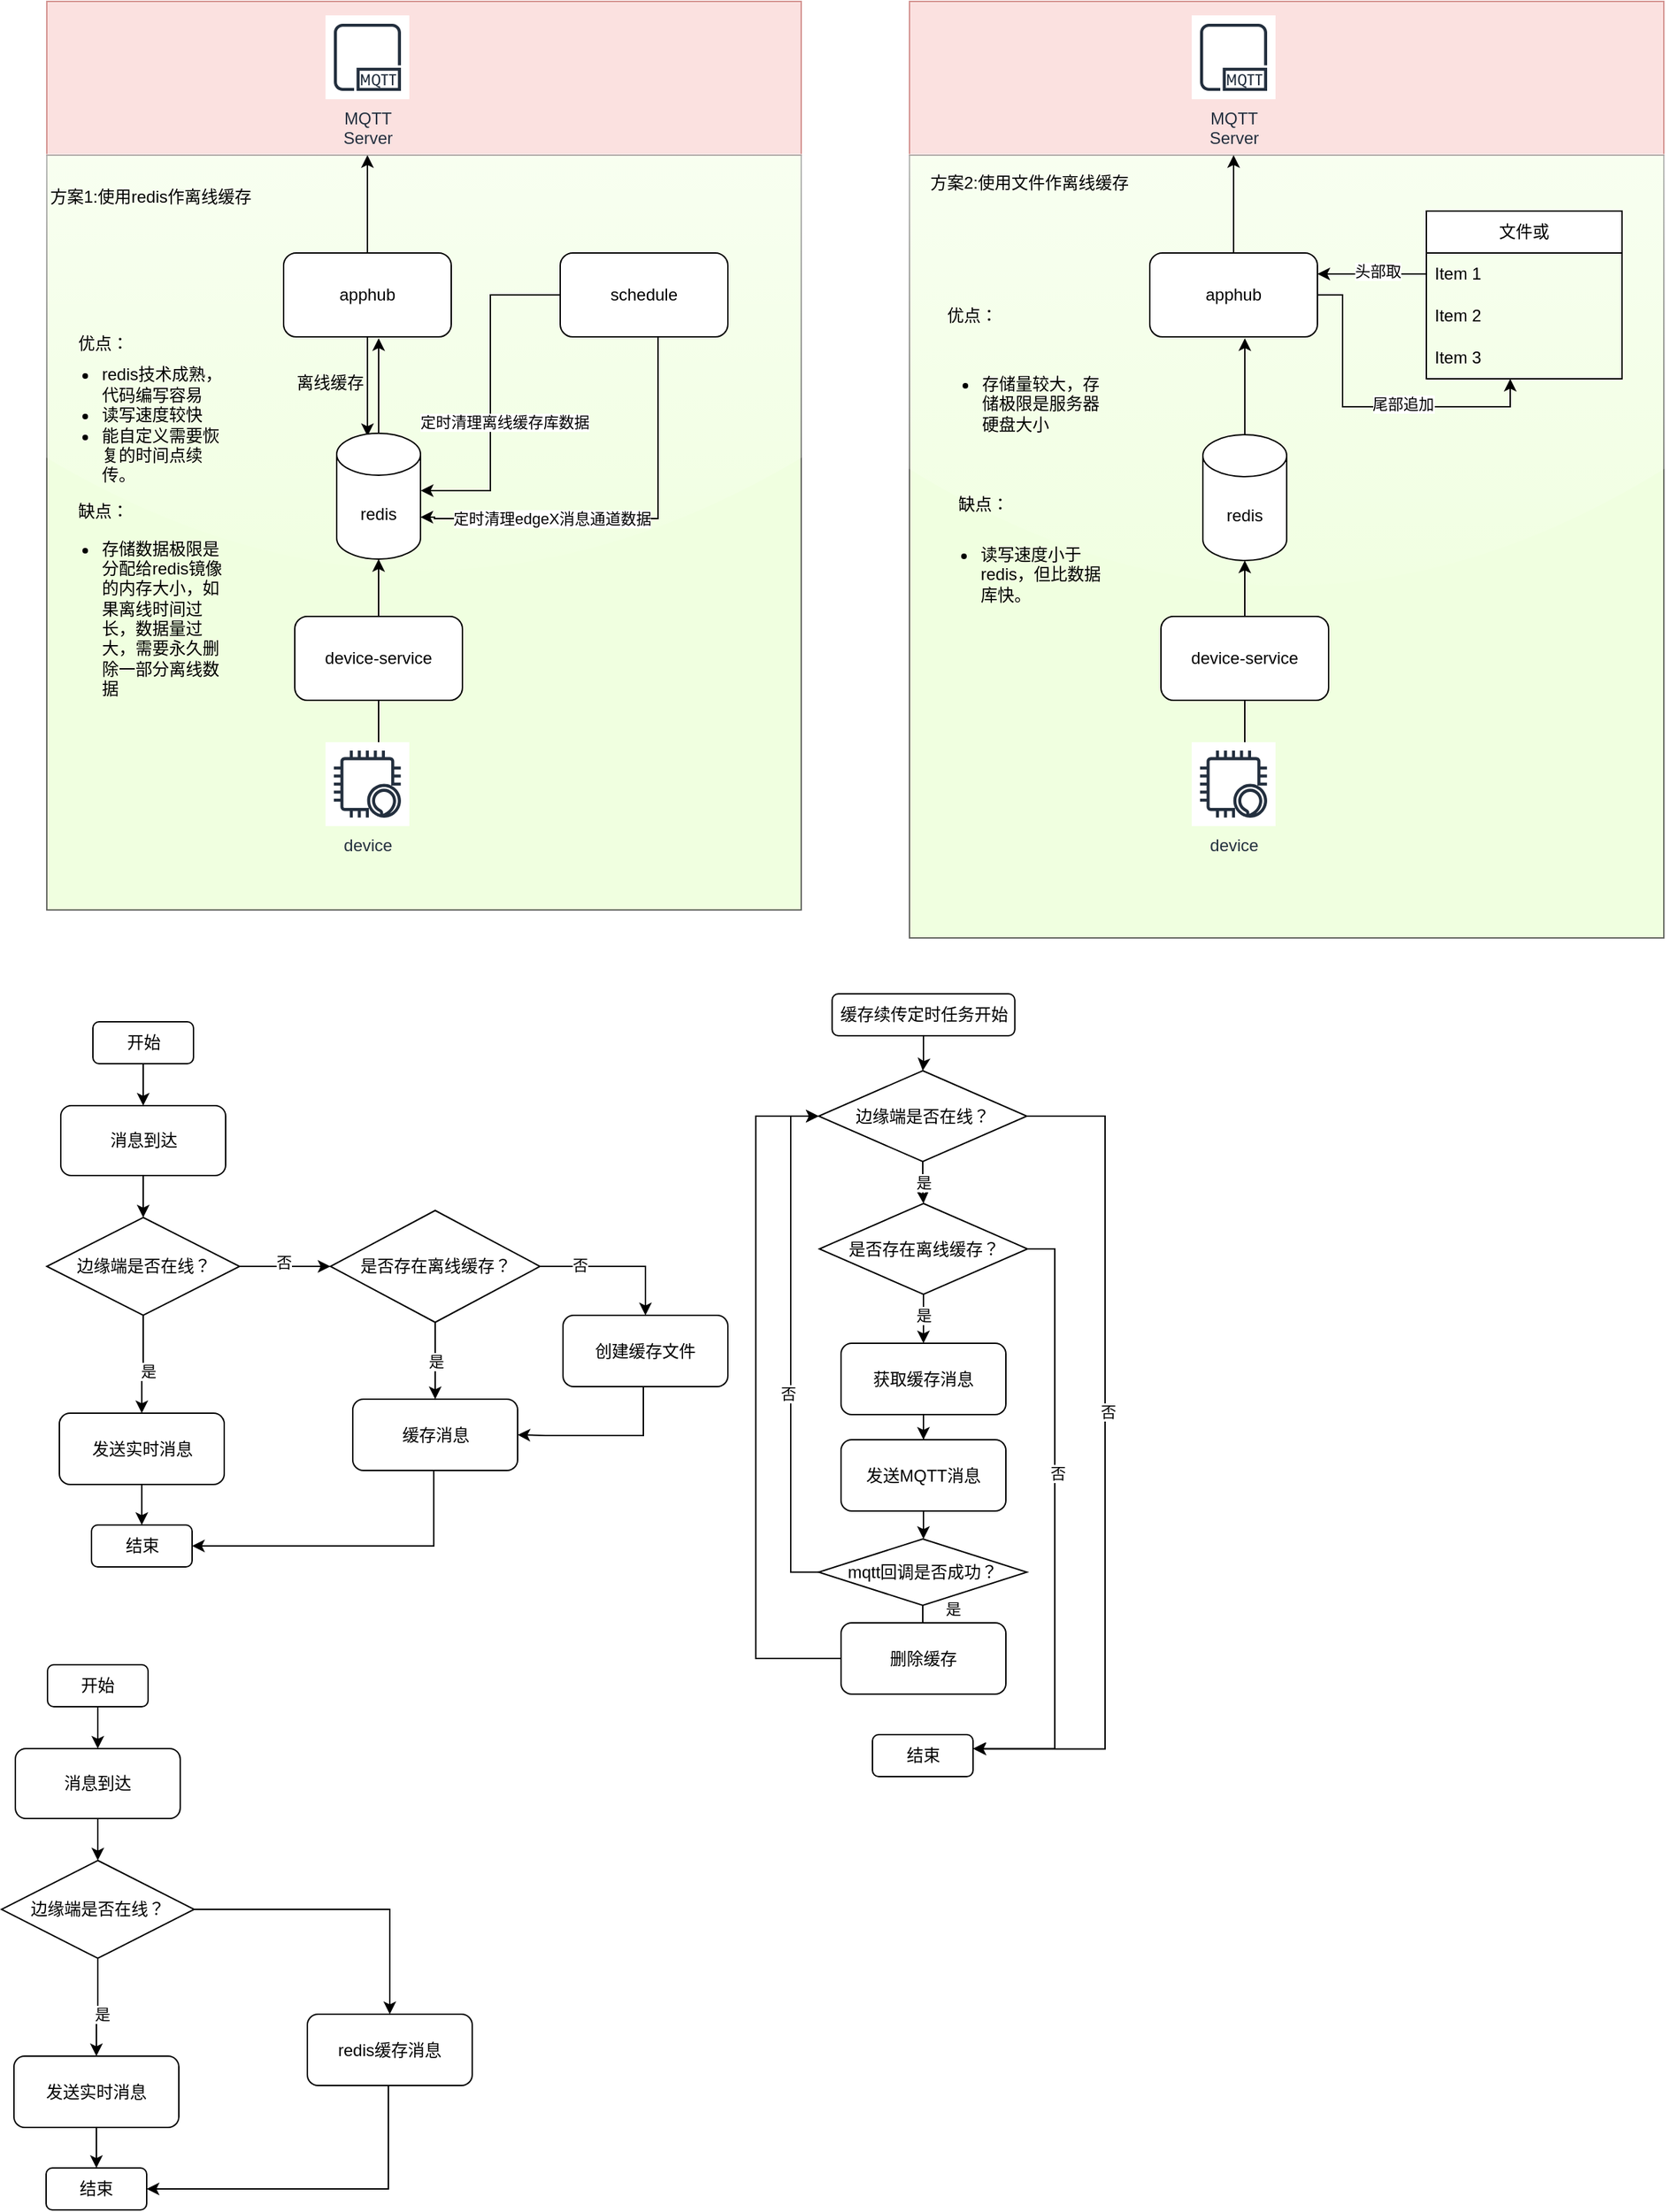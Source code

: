 <mxfile version="21.3.6" type="github">
  <diagram name="第 1 页" id="8WjQiRdpNTUQDRx4i9qR">
    <mxGraphModel dx="1383" dy="754" grid="1" gridSize="10" guides="1" tooltips="1" connect="1" arrows="1" fold="1" page="1" pageScale="1" pageWidth="827" pageHeight="1169" math="0" shadow="0">
      <root>
        <mxCell id="0" />
        <mxCell id="1" parent="0" />
        <mxCell id="UUs0I0WfUnFVFwcX7p4j-16" value="" style="rounded=0;whiteSpace=wrap;html=1;opacity=60;fillStyle=auto;fillColor=#f8cecc;glass=0;shadow=0;strokeColor=#b85450;" vertex="1" parent="1">
          <mxGeometry x="72.5" y="230" width="540" height="110" as="geometry" />
        </mxCell>
        <mxCell id="UUs0I0WfUnFVFwcX7p4j-15" value="" style="rounded=0;whiteSpace=wrap;html=1;gradientColor=none;opacity=60;fillStyle=auto;fillColor=#E6FFCC;glass=1;shadow=0;" vertex="1" parent="1">
          <mxGeometry x="72.5" y="340" width="540" height="540" as="geometry" />
        </mxCell>
        <mxCell id="UUs0I0WfUnFVFwcX7p4j-7" style="edgeStyle=orthogonalEdgeStyle;rounded=0;orthogonalLoop=1;jettySize=auto;html=1;entryX=1.003;entryY=0.458;entryDx=0;entryDy=0;entryPerimeter=0;" edge="1" parent="1" source="UUs0I0WfUnFVFwcX7p4j-1" target="UUs0I0WfUnFVFwcX7p4j-3">
          <mxGeometry relative="1" as="geometry">
            <Array as="points">
              <mxPoint x="390" y="440" />
              <mxPoint x="390" y="580" />
              <mxPoint x="340" y="580" />
            </Array>
          </mxGeometry>
        </mxCell>
        <mxCell id="UUs0I0WfUnFVFwcX7p4j-10" value="定时清理离线缓存库数据" style="edgeLabel;html=1;align=center;verticalAlign=middle;resizable=0;points=[];" vertex="1" connectable="0" parent="UUs0I0WfUnFVFwcX7p4j-7">
          <mxGeometry x="0.187" relative="1" as="geometry">
            <mxPoint x="10" y="-2" as="offset" />
          </mxGeometry>
        </mxCell>
        <mxCell id="UUs0I0WfUnFVFwcX7p4j-88" style="edgeStyle=orthogonalEdgeStyle;rounded=0;orthogonalLoop=1;jettySize=auto;html=1;entryX=1;entryY=0;entryDx=0;entryDy=60;entryPerimeter=0;" edge="1" parent="1" source="UUs0I0WfUnFVFwcX7p4j-1" target="UUs0I0WfUnFVFwcX7p4j-3">
          <mxGeometry relative="1" as="geometry">
            <Array as="points">
              <mxPoint x="510" y="600" />
              <mxPoint x="350" y="600" />
              <mxPoint x="350" y="599" />
            </Array>
          </mxGeometry>
        </mxCell>
        <mxCell id="UUs0I0WfUnFVFwcX7p4j-89" value="定时清理edgeX消息通道数据" style="edgeLabel;html=1;align=center;verticalAlign=middle;resizable=0;points=[];" vertex="1" connectable="0" parent="UUs0I0WfUnFVFwcX7p4j-88">
          <mxGeometry x="0.369" relative="1" as="geometry">
            <mxPoint as="offset" />
          </mxGeometry>
        </mxCell>
        <mxCell id="UUs0I0WfUnFVFwcX7p4j-1" value="schedule" style="rounded=1;whiteSpace=wrap;html=1;" vertex="1" parent="1">
          <mxGeometry x="440" y="410" width="120" height="60" as="geometry" />
        </mxCell>
        <mxCell id="UUs0I0WfUnFVFwcX7p4j-11" style="edgeStyle=orthogonalEdgeStyle;rounded=0;orthogonalLoop=1;jettySize=auto;html=1;entryX=0.367;entryY=0.022;entryDx=0;entryDy=0;entryPerimeter=0;" edge="1" parent="1" source="UUs0I0WfUnFVFwcX7p4j-2" target="UUs0I0WfUnFVFwcX7p4j-3">
          <mxGeometry relative="1" as="geometry" />
        </mxCell>
        <mxCell id="UUs0I0WfUnFVFwcX7p4j-14" style="edgeStyle=orthogonalEdgeStyle;rounded=0;orthogonalLoop=1;jettySize=auto;html=1;" edge="1" parent="1" source="UUs0I0WfUnFVFwcX7p4j-2">
          <mxGeometry relative="1" as="geometry">
            <mxPoint x="302" y="340" as="targetPoint" />
          </mxGeometry>
        </mxCell>
        <mxCell id="UUs0I0WfUnFVFwcX7p4j-2" value="apphub" style="rounded=1;whiteSpace=wrap;html=1;" vertex="1" parent="1">
          <mxGeometry x="242" y="410" width="120" height="60" as="geometry" />
        </mxCell>
        <mxCell id="UUs0I0WfUnFVFwcX7p4j-6" style="edgeStyle=orthogonalEdgeStyle;rounded=0;orthogonalLoop=1;jettySize=auto;html=1;entryX=0.567;entryY=1.017;entryDx=0;entryDy=0;entryPerimeter=0;" edge="1" parent="1" source="UUs0I0WfUnFVFwcX7p4j-3" target="UUs0I0WfUnFVFwcX7p4j-2">
          <mxGeometry relative="1" as="geometry" />
        </mxCell>
        <mxCell id="UUs0I0WfUnFVFwcX7p4j-3" value="redis" style="shape=cylinder3;whiteSpace=wrap;html=1;boundedLbl=1;backgroundOutline=1;size=15;" vertex="1" parent="1">
          <mxGeometry x="280" y="539" width="60" height="90" as="geometry" />
        </mxCell>
        <mxCell id="UUs0I0WfUnFVFwcX7p4j-5" style="edgeStyle=orthogonalEdgeStyle;rounded=0;orthogonalLoop=1;jettySize=auto;html=1;entryX=0.5;entryY=1;entryDx=0;entryDy=0;entryPerimeter=0;" edge="1" parent="1" source="UUs0I0WfUnFVFwcX7p4j-4" target="UUs0I0WfUnFVFwcX7p4j-3">
          <mxGeometry relative="1" as="geometry">
            <Array as="points">
              <mxPoint x="310" y="660" />
              <mxPoint x="310" y="660" />
            </Array>
          </mxGeometry>
        </mxCell>
        <mxCell id="UUs0I0WfUnFVFwcX7p4j-4" value="device" style="sketch=0;outlineConnect=0;fontColor=#232F3E;gradientColor=none;strokeColor=#232F3E;fillColor=#ffffff;dashed=0;verticalLabelPosition=bottom;verticalAlign=top;align=center;html=1;fontSize=12;fontStyle=0;aspect=fixed;shape=mxgraph.aws4.resourceIcon;resIcon=mxgraph.aws4.alexa_enabled_device;" vertex="1" parent="1">
          <mxGeometry x="272" y="760" width="60" height="60" as="geometry" />
        </mxCell>
        <mxCell id="UUs0I0WfUnFVFwcX7p4j-8" value="MQTT&lt;br&gt;Server" style="sketch=0;outlineConnect=0;fontColor=#232F3E;gradientColor=none;strokeColor=#232F3E;fillColor=#ffffff;dashed=0;verticalLabelPosition=bottom;verticalAlign=top;align=center;html=1;fontSize=12;fontStyle=0;aspect=fixed;shape=mxgraph.aws4.resourceIcon;resIcon=mxgraph.aws4.mqtt_protocol;" vertex="1" parent="1">
          <mxGeometry x="272" y="240" width="60" height="60" as="geometry" />
        </mxCell>
        <mxCell id="UUs0I0WfUnFVFwcX7p4j-9" value="device-service" style="rounded=1;whiteSpace=wrap;html=1;" vertex="1" parent="1">
          <mxGeometry x="250" y="670" width="120" height="60" as="geometry" />
        </mxCell>
        <mxCell id="UUs0I0WfUnFVFwcX7p4j-12" value="离线缓存" style="text;html=1;align=center;verticalAlign=middle;resizable=0;points=[];autosize=1;strokeColor=none;fillColor=none;" vertex="1" parent="1">
          <mxGeometry x="240" y="488" width="70" height="30" as="geometry" />
        </mxCell>
        <mxCell id="UUs0I0WfUnFVFwcX7p4j-84" style="edgeStyle=orthogonalEdgeStyle;rounded=0;orthogonalLoop=1;jettySize=auto;html=1;entryX=0.5;entryY=0;entryDx=0;entryDy=0;" edge="1" parent="1" source="UUs0I0WfUnFVFwcX7p4j-20" target="UUs0I0WfUnFVFwcX7p4j-21">
          <mxGeometry relative="1" as="geometry" />
        </mxCell>
        <mxCell id="UUs0I0WfUnFVFwcX7p4j-20" value="消息到达" style="rounded=1;whiteSpace=wrap;html=1;" vertex="1" parent="1">
          <mxGeometry x="82.5" y="1020" width="118" height="50" as="geometry" />
        </mxCell>
        <mxCell id="UUs0I0WfUnFVFwcX7p4j-53" style="edgeStyle=orthogonalEdgeStyle;rounded=0;orthogonalLoop=1;jettySize=auto;html=1;entryX=0.5;entryY=0;entryDx=0;entryDy=0;" edge="1" parent="1" source="UUs0I0WfUnFVFwcX7p4j-21" target="UUs0I0WfUnFVFwcX7p4j-49">
          <mxGeometry relative="1" as="geometry" />
        </mxCell>
        <mxCell id="UUs0I0WfUnFVFwcX7p4j-54" value="是" style="edgeLabel;html=1;align=center;verticalAlign=middle;resizable=0;points=[];" vertex="1" connectable="0" parent="UUs0I0WfUnFVFwcX7p4j-53">
          <mxGeometry x="0.142" y="-2" relative="1" as="geometry">
            <mxPoint x="6" as="offset" />
          </mxGeometry>
        </mxCell>
        <mxCell id="UUs0I0WfUnFVFwcX7p4j-57" style="edgeStyle=orthogonalEdgeStyle;rounded=0;orthogonalLoop=1;jettySize=auto;html=1;entryX=0;entryY=0.5;entryDx=0;entryDy=0;" edge="1" parent="1" source="UUs0I0WfUnFVFwcX7p4j-21" target="UUs0I0WfUnFVFwcX7p4j-56">
          <mxGeometry relative="1" as="geometry" />
        </mxCell>
        <mxCell id="UUs0I0WfUnFVFwcX7p4j-90" value="否" style="edgeLabel;html=1;align=center;verticalAlign=middle;resizable=0;points=[];" vertex="1" connectable="0" parent="UUs0I0WfUnFVFwcX7p4j-57">
          <mxGeometry x="-0.024" y="3" relative="1" as="geometry">
            <mxPoint as="offset" />
          </mxGeometry>
        </mxCell>
        <mxCell id="UUs0I0WfUnFVFwcX7p4j-21" value="边缘端是否在线？" style="rhombus;whiteSpace=wrap;html=1;" vertex="1" parent="1">
          <mxGeometry x="72.5" y="1100" width="138" height="70" as="geometry" />
        </mxCell>
        <mxCell id="UUs0I0WfUnFVFwcX7p4j-22" value="" style="rounded=0;whiteSpace=wrap;html=1;opacity=60;fillStyle=auto;fillColor=#f8cecc;glass=0;shadow=0;strokeColor=#b85450;" vertex="1" parent="1">
          <mxGeometry x="690" y="230" width="540" height="110" as="geometry" />
        </mxCell>
        <mxCell id="UUs0I0WfUnFVFwcX7p4j-23" value="" style="rounded=0;whiteSpace=wrap;html=1;gradientColor=none;opacity=60;fillStyle=auto;fillColor=#E6FFCC;glass=1;shadow=0;" vertex="1" parent="1">
          <mxGeometry x="690" y="340" width="540" height="560" as="geometry" />
        </mxCell>
        <mxCell id="UUs0I0WfUnFVFwcX7p4j-28" style="edgeStyle=orthogonalEdgeStyle;rounded=0;orthogonalLoop=1;jettySize=auto;html=1;" edge="1" parent="1" source="UUs0I0WfUnFVFwcX7p4j-29">
          <mxGeometry relative="1" as="geometry">
            <mxPoint x="922" y="340" as="targetPoint" />
          </mxGeometry>
        </mxCell>
        <mxCell id="UUs0I0WfUnFVFwcX7p4j-44" style="edgeStyle=orthogonalEdgeStyle;rounded=0;orthogonalLoop=1;jettySize=auto;html=1;" edge="1" parent="1" source="UUs0I0WfUnFVFwcX7p4j-29" target="UUs0I0WfUnFVFwcX7p4j-40">
          <mxGeometry relative="1" as="geometry">
            <Array as="points">
              <mxPoint x="1000" y="440" />
              <mxPoint x="1000" y="520" />
              <mxPoint x="1120" y="520" />
            </Array>
          </mxGeometry>
        </mxCell>
        <mxCell id="UUs0I0WfUnFVFwcX7p4j-46" value="尾部追加" style="edgeLabel;html=1;align=center;verticalAlign=middle;resizable=0;points=[];" vertex="1" connectable="0" parent="UUs0I0WfUnFVFwcX7p4j-44">
          <mxGeometry x="0.185" y="2" relative="1" as="geometry">
            <mxPoint as="offset" />
          </mxGeometry>
        </mxCell>
        <mxCell id="UUs0I0WfUnFVFwcX7p4j-29" value="apphub" style="rounded=1;whiteSpace=wrap;html=1;" vertex="1" parent="1">
          <mxGeometry x="862" y="410" width="120" height="60" as="geometry" />
        </mxCell>
        <mxCell id="UUs0I0WfUnFVFwcX7p4j-30" style="edgeStyle=orthogonalEdgeStyle;rounded=0;orthogonalLoop=1;jettySize=auto;html=1;entryX=0.567;entryY=1.017;entryDx=0;entryDy=0;entryPerimeter=0;" edge="1" parent="1" source="UUs0I0WfUnFVFwcX7p4j-31" target="UUs0I0WfUnFVFwcX7p4j-29">
          <mxGeometry relative="1" as="geometry" />
        </mxCell>
        <mxCell id="UUs0I0WfUnFVFwcX7p4j-31" value="redis" style="shape=cylinder3;whiteSpace=wrap;html=1;boundedLbl=1;backgroundOutline=1;size=15;" vertex="1" parent="1">
          <mxGeometry x="900" y="540" width="60" height="90" as="geometry" />
        </mxCell>
        <mxCell id="UUs0I0WfUnFVFwcX7p4j-32" style="edgeStyle=orthogonalEdgeStyle;rounded=0;orthogonalLoop=1;jettySize=auto;html=1;entryX=0.5;entryY=1;entryDx=0;entryDy=0;entryPerimeter=0;" edge="1" parent="1" source="UUs0I0WfUnFVFwcX7p4j-33" target="UUs0I0WfUnFVFwcX7p4j-31">
          <mxGeometry relative="1" as="geometry">
            <Array as="points">
              <mxPoint x="930" y="660" />
              <mxPoint x="930" y="660" />
            </Array>
          </mxGeometry>
        </mxCell>
        <mxCell id="UUs0I0WfUnFVFwcX7p4j-33" value="device" style="sketch=0;outlineConnect=0;fontColor=#232F3E;gradientColor=none;strokeColor=#232F3E;fillColor=#ffffff;dashed=0;verticalLabelPosition=bottom;verticalAlign=top;align=center;html=1;fontSize=12;fontStyle=0;aspect=fixed;shape=mxgraph.aws4.resourceIcon;resIcon=mxgraph.aws4.alexa_enabled_device;" vertex="1" parent="1">
          <mxGeometry x="892" y="760" width="60" height="60" as="geometry" />
        </mxCell>
        <mxCell id="UUs0I0WfUnFVFwcX7p4j-34" value="MQTT&lt;br&gt;Server" style="sketch=0;outlineConnect=0;fontColor=#232F3E;gradientColor=none;strokeColor=#232F3E;fillColor=#ffffff;dashed=0;verticalLabelPosition=bottom;verticalAlign=top;align=center;html=1;fontSize=12;fontStyle=0;aspect=fixed;shape=mxgraph.aws4.resourceIcon;resIcon=mxgraph.aws4.mqtt_protocol;" vertex="1" parent="1">
          <mxGeometry x="892" y="240" width="60" height="60" as="geometry" />
        </mxCell>
        <mxCell id="UUs0I0WfUnFVFwcX7p4j-35" value="device-service" style="rounded=1;whiteSpace=wrap;html=1;" vertex="1" parent="1">
          <mxGeometry x="870" y="670" width="120" height="60" as="geometry" />
        </mxCell>
        <mxCell id="UUs0I0WfUnFVFwcX7p4j-37" value="文件或" style="swimlane;fontStyle=0;childLayout=stackLayout;horizontal=1;startSize=30;horizontalStack=0;resizeParent=1;resizeParentMax=0;resizeLast=0;collapsible=1;marginBottom=0;whiteSpace=wrap;html=1;" vertex="1" parent="1">
          <mxGeometry x="1060" y="380" width="140" height="120" as="geometry" />
        </mxCell>
        <mxCell id="UUs0I0WfUnFVFwcX7p4j-38" value="Item 1" style="text;strokeColor=none;fillColor=none;align=left;verticalAlign=middle;spacingLeft=4;spacingRight=4;overflow=hidden;points=[[0,0.5],[1,0.5]];portConstraint=eastwest;rotatable=0;whiteSpace=wrap;html=1;" vertex="1" parent="UUs0I0WfUnFVFwcX7p4j-37">
          <mxGeometry y="30" width="140" height="30" as="geometry" />
        </mxCell>
        <mxCell id="UUs0I0WfUnFVFwcX7p4j-39" value="Item 2" style="text;strokeColor=none;fillColor=none;align=left;verticalAlign=middle;spacingLeft=4;spacingRight=4;overflow=hidden;points=[[0,0.5],[1,0.5]];portConstraint=eastwest;rotatable=0;whiteSpace=wrap;html=1;" vertex="1" parent="UUs0I0WfUnFVFwcX7p4j-37">
          <mxGeometry y="60" width="140" height="30" as="geometry" />
        </mxCell>
        <mxCell id="UUs0I0WfUnFVFwcX7p4j-40" value="Item 3" style="text;strokeColor=none;fillColor=none;align=left;verticalAlign=middle;spacingLeft=4;spacingRight=4;overflow=hidden;points=[[0,0.5],[1,0.5]];portConstraint=eastwest;rotatable=0;whiteSpace=wrap;html=1;" vertex="1" parent="UUs0I0WfUnFVFwcX7p4j-37">
          <mxGeometry y="90" width="140" height="30" as="geometry" />
        </mxCell>
        <mxCell id="UUs0I0WfUnFVFwcX7p4j-45" style="edgeStyle=orthogonalEdgeStyle;rounded=0;orthogonalLoop=1;jettySize=auto;html=1;entryX=1;entryY=0.25;entryDx=0;entryDy=0;" edge="1" parent="1" source="UUs0I0WfUnFVFwcX7p4j-38" target="UUs0I0WfUnFVFwcX7p4j-29">
          <mxGeometry relative="1" as="geometry" />
        </mxCell>
        <mxCell id="UUs0I0WfUnFVFwcX7p4j-47" value="头部取" style="edgeLabel;html=1;align=center;verticalAlign=middle;resizable=0;points=[];" vertex="1" connectable="0" parent="UUs0I0WfUnFVFwcX7p4j-45">
          <mxGeometry x="-0.103" y="-2" relative="1" as="geometry">
            <mxPoint as="offset" />
          </mxGeometry>
        </mxCell>
        <mxCell id="UUs0I0WfUnFVFwcX7p4j-65" style="edgeStyle=orthogonalEdgeStyle;rounded=0;orthogonalLoop=1;jettySize=auto;html=1;entryX=0.5;entryY=0;entryDx=0;entryDy=0;" edge="1" parent="1" source="UUs0I0WfUnFVFwcX7p4j-49" target="UUs0I0WfUnFVFwcX7p4j-50">
          <mxGeometry relative="1" as="geometry" />
        </mxCell>
        <mxCell id="UUs0I0WfUnFVFwcX7p4j-49" value="发送实时消息" style="rounded=1;whiteSpace=wrap;html=1;" vertex="1" parent="1">
          <mxGeometry x="81.5" y="1240" width="118" height="51" as="geometry" />
        </mxCell>
        <mxCell id="UUs0I0WfUnFVFwcX7p4j-50" value="结束" style="rounded=1;whiteSpace=wrap;html=1;" vertex="1" parent="1">
          <mxGeometry x="104.5" y="1320" width="72" height="30" as="geometry" />
        </mxCell>
        <mxCell id="UUs0I0WfUnFVFwcX7p4j-85" style="edgeStyle=orthogonalEdgeStyle;rounded=0;orthogonalLoop=1;jettySize=auto;html=1;entryX=0.5;entryY=0;entryDx=0;entryDy=0;" edge="1" parent="1" source="UUs0I0WfUnFVFwcX7p4j-51" target="UUs0I0WfUnFVFwcX7p4j-20">
          <mxGeometry relative="1" as="geometry" />
        </mxCell>
        <mxCell id="UUs0I0WfUnFVFwcX7p4j-51" value="开始" style="rounded=1;whiteSpace=wrap;html=1;" vertex="1" parent="1">
          <mxGeometry x="105.5" y="960" width="72" height="30" as="geometry" />
        </mxCell>
        <mxCell id="UUs0I0WfUnFVFwcX7p4j-83" style="edgeStyle=orthogonalEdgeStyle;rounded=0;orthogonalLoop=1;jettySize=auto;html=1;entryX=0.5;entryY=0;entryDx=0;entryDy=0;" edge="1" parent="1" source="UUs0I0WfUnFVFwcX7p4j-52" target="UUs0I0WfUnFVFwcX7p4j-77">
          <mxGeometry relative="1" as="geometry" />
        </mxCell>
        <mxCell id="UUs0I0WfUnFVFwcX7p4j-52" value="缓存续传定时任务开始" style="rounded=1;whiteSpace=wrap;html=1;" vertex="1" parent="1">
          <mxGeometry x="634.63" y="940" width="130.75" height="30" as="geometry" />
        </mxCell>
        <mxCell id="UUs0I0WfUnFVFwcX7p4j-86" style="edgeStyle=orthogonalEdgeStyle;rounded=0;orthogonalLoop=1;jettySize=auto;html=1;entryX=1;entryY=0.5;entryDx=0;entryDy=0;" edge="1" parent="1" source="UUs0I0WfUnFVFwcX7p4j-55" target="UUs0I0WfUnFVFwcX7p4j-50">
          <mxGeometry relative="1" as="geometry">
            <Array as="points">
              <mxPoint x="349.5" y="1335" />
            </Array>
          </mxGeometry>
        </mxCell>
        <mxCell id="UUs0I0WfUnFVFwcX7p4j-55" value="缓存消息" style="rounded=1;whiteSpace=wrap;html=1;" vertex="1" parent="1">
          <mxGeometry x="291.5" y="1230" width="118" height="51" as="geometry" />
        </mxCell>
        <mxCell id="UUs0I0WfUnFVFwcX7p4j-58" value="是" style="edgeStyle=orthogonalEdgeStyle;rounded=0;orthogonalLoop=1;jettySize=auto;html=1;exitX=0.5;exitY=1;exitDx=0;exitDy=0;entryX=0.5;entryY=0;entryDx=0;entryDy=0;" edge="1" parent="1" source="UUs0I0WfUnFVFwcX7p4j-56" target="UUs0I0WfUnFVFwcX7p4j-55">
          <mxGeometry relative="1" as="geometry" />
        </mxCell>
        <mxCell id="UUs0I0WfUnFVFwcX7p4j-60" style="edgeStyle=orthogonalEdgeStyle;rounded=0;orthogonalLoop=1;jettySize=auto;html=1;entryX=0.5;entryY=0;entryDx=0;entryDy=0;" edge="1" parent="1" source="UUs0I0WfUnFVFwcX7p4j-56" target="UUs0I0WfUnFVFwcX7p4j-59">
          <mxGeometry relative="1" as="geometry" />
        </mxCell>
        <mxCell id="UUs0I0WfUnFVFwcX7p4j-62" value="否" style="edgeLabel;html=1;align=center;verticalAlign=middle;resizable=0;points=[];" vertex="1" connectable="0" parent="UUs0I0WfUnFVFwcX7p4j-60">
          <mxGeometry x="-0.486" y="1" relative="1" as="geometry">
            <mxPoint as="offset" />
          </mxGeometry>
        </mxCell>
        <mxCell id="UUs0I0WfUnFVFwcX7p4j-56" value="是否存在离线缓存？" style="rhombus;whiteSpace=wrap;html=1;" vertex="1" parent="1">
          <mxGeometry x="275.5" y="1095" width="150" height="80" as="geometry" />
        </mxCell>
        <mxCell id="UUs0I0WfUnFVFwcX7p4j-61" style="edgeStyle=orthogonalEdgeStyle;rounded=0;orthogonalLoop=1;jettySize=auto;html=1;entryX=1;entryY=0.5;entryDx=0;entryDy=0;" edge="1" parent="1" source="UUs0I0WfUnFVFwcX7p4j-59" target="UUs0I0WfUnFVFwcX7p4j-55">
          <mxGeometry relative="1" as="geometry">
            <Array as="points">
              <mxPoint x="499.5" y="1256" />
              <mxPoint x="429.5" y="1256" />
            </Array>
          </mxGeometry>
        </mxCell>
        <mxCell id="UUs0I0WfUnFVFwcX7p4j-59" value="创建缓存文件" style="rounded=1;whiteSpace=wrap;html=1;" vertex="1" parent="1">
          <mxGeometry x="442" y="1170" width="118" height="51" as="geometry" />
        </mxCell>
        <mxCell id="UUs0I0WfUnFVFwcX7p4j-73" style="edgeStyle=orthogonalEdgeStyle;rounded=0;orthogonalLoop=1;jettySize=auto;html=1;entryX=0.5;entryY=0;entryDx=0;entryDy=0;" edge="1" parent="1" source="UUs0I0WfUnFVFwcX7p4j-63" target="UUs0I0WfUnFVFwcX7p4j-67">
          <mxGeometry relative="1" as="geometry" />
        </mxCell>
        <mxCell id="UUs0I0WfUnFVFwcX7p4j-74" value="是" style="edgeLabel;html=1;align=center;verticalAlign=middle;resizable=0;points=[];" vertex="1" connectable="0" parent="UUs0I0WfUnFVFwcX7p4j-73">
          <mxGeometry x="-0.155" y="2" relative="1" as="geometry">
            <mxPoint x="-2" y="-4" as="offset" />
          </mxGeometry>
        </mxCell>
        <mxCell id="UUs0I0WfUnFVFwcX7p4j-75" style="edgeStyle=orthogonalEdgeStyle;rounded=0;orthogonalLoop=1;jettySize=auto;html=1;" edge="1" parent="1" source="UUs0I0WfUnFVFwcX7p4j-63" target="UUs0I0WfUnFVFwcX7p4j-66">
          <mxGeometry relative="1" as="geometry">
            <Array as="points">
              <mxPoint x="794" y="1123" />
              <mxPoint x="794" y="1480" />
            </Array>
          </mxGeometry>
        </mxCell>
        <mxCell id="UUs0I0WfUnFVFwcX7p4j-76" value="否" style="edgeLabel;html=1;align=center;verticalAlign=middle;resizable=0;points=[];" vertex="1" connectable="0" parent="UUs0I0WfUnFVFwcX7p4j-75">
          <mxGeometry x="-0.174" y="2" relative="1" as="geometry">
            <mxPoint as="offset" />
          </mxGeometry>
        </mxCell>
        <mxCell id="UUs0I0WfUnFVFwcX7p4j-63" value="是否存在离线缓存？" style="rhombus;whiteSpace=wrap;html=1;" vertex="1" parent="1">
          <mxGeometry x="625.5" y="1090" width="149" height="65" as="geometry" />
        </mxCell>
        <mxCell id="UUs0I0WfUnFVFwcX7p4j-66" value="结束" style="rounded=1;whiteSpace=wrap;html=1;" vertex="1" parent="1">
          <mxGeometry x="663.5" y="1470" width="72" height="30" as="geometry" />
        </mxCell>
        <mxCell id="UUs0I0WfUnFVFwcX7p4j-70" style="edgeStyle=orthogonalEdgeStyle;rounded=0;orthogonalLoop=1;jettySize=auto;html=1;entryX=0.5;entryY=0;entryDx=0;entryDy=0;" edge="1" parent="1" source="UUs0I0WfUnFVFwcX7p4j-67" target="UUs0I0WfUnFVFwcX7p4j-68">
          <mxGeometry relative="1" as="geometry" />
        </mxCell>
        <mxCell id="UUs0I0WfUnFVFwcX7p4j-67" value="获取缓存消息" style="rounded=1;whiteSpace=wrap;html=1;" vertex="1" parent="1">
          <mxGeometry x="641" y="1190" width="118" height="51" as="geometry" />
        </mxCell>
        <mxCell id="UUs0I0WfUnFVFwcX7p4j-71" value="是" style="edgeStyle=orthogonalEdgeStyle;rounded=0;orthogonalLoop=1;jettySize=auto;html=1;entryX=0.5;entryY=0;entryDx=0;entryDy=0;" edge="1" parent="1" source="UUs0I0WfUnFVFwcX7p4j-91" target="UUs0I0WfUnFVFwcX7p4j-69">
          <mxGeometry x="-0.821" y="21" relative="1" as="geometry">
            <mxPoint as="offset" />
          </mxGeometry>
        </mxCell>
        <mxCell id="UUs0I0WfUnFVFwcX7p4j-68" value="发送MQTT消息" style="rounded=1;whiteSpace=wrap;html=1;" vertex="1" parent="1">
          <mxGeometry x="641" y="1259" width="118" height="51" as="geometry" />
        </mxCell>
        <mxCell id="UUs0I0WfUnFVFwcX7p4j-104" style="edgeStyle=orthogonalEdgeStyle;rounded=0;orthogonalLoop=1;jettySize=auto;html=1;entryX=0;entryY=0.5;entryDx=0;entryDy=0;" edge="1" parent="1" source="UUs0I0WfUnFVFwcX7p4j-69" target="UUs0I0WfUnFVFwcX7p4j-77">
          <mxGeometry relative="1" as="geometry">
            <Array as="points">
              <mxPoint x="580" y="1416" />
              <mxPoint x="580" y="1028" />
            </Array>
          </mxGeometry>
        </mxCell>
        <mxCell id="UUs0I0WfUnFVFwcX7p4j-69" value="删除缓存" style="rounded=1;whiteSpace=wrap;html=1;" vertex="1" parent="1">
          <mxGeometry x="641.01" y="1390" width="118" height="51" as="geometry" />
        </mxCell>
        <mxCell id="UUs0I0WfUnFVFwcX7p4j-79" style="edgeStyle=orthogonalEdgeStyle;rounded=0;orthogonalLoop=1;jettySize=auto;html=1;entryX=0.5;entryY=0;entryDx=0;entryDy=0;" edge="1" parent="1" source="UUs0I0WfUnFVFwcX7p4j-77" target="UUs0I0WfUnFVFwcX7p4j-63">
          <mxGeometry relative="1" as="geometry" />
        </mxCell>
        <mxCell id="UUs0I0WfUnFVFwcX7p4j-80" value="是" style="edgeLabel;html=1;align=center;verticalAlign=middle;resizable=0;points=[];" vertex="1" connectable="0" parent="UUs0I0WfUnFVFwcX7p4j-79">
          <mxGeometry x="0.38" y="-2" relative="1" as="geometry">
            <mxPoint x="2" y="-6" as="offset" />
          </mxGeometry>
        </mxCell>
        <mxCell id="UUs0I0WfUnFVFwcX7p4j-81" style="edgeStyle=orthogonalEdgeStyle;rounded=0;orthogonalLoop=1;jettySize=auto;html=1;exitX=1;exitY=0.5;exitDx=0;exitDy=0;entryX=1.006;entryY=0.343;entryDx=0;entryDy=0;entryPerimeter=0;" edge="1" parent="1" source="UUs0I0WfUnFVFwcX7p4j-77" target="UUs0I0WfUnFVFwcX7p4j-66">
          <mxGeometry relative="1" as="geometry">
            <mxPoint x="740" y="1480" as="targetPoint" />
            <Array as="points">
              <mxPoint x="830" y="1027" />
              <mxPoint x="830" y="1480" />
            </Array>
          </mxGeometry>
        </mxCell>
        <mxCell id="UUs0I0WfUnFVFwcX7p4j-82" value="否" style="edgeLabel;html=1;align=center;verticalAlign=middle;resizable=0;points=[];" vertex="1" connectable="0" parent="UUs0I0WfUnFVFwcX7p4j-81">
          <mxGeometry x="-0.113" y="2" relative="1" as="geometry">
            <mxPoint as="offset" />
          </mxGeometry>
        </mxCell>
        <mxCell id="UUs0I0WfUnFVFwcX7p4j-77" value="边缘端是否在线？" style="rhombus;whiteSpace=wrap;html=1;" vertex="1" parent="1">
          <mxGeometry x="625" y="995" width="149" height="65" as="geometry" />
        </mxCell>
        <mxCell id="UUs0I0WfUnFVFwcX7p4j-92" value="" style="edgeStyle=orthogonalEdgeStyle;rounded=0;orthogonalLoop=1;jettySize=auto;html=1;entryX=0.5;entryY=0;entryDx=0;entryDy=0;" edge="1" parent="1" source="UUs0I0WfUnFVFwcX7p4j-68" target="UUs0I0WfUnFVFwcX7p4j-91">
          <mxGeometry relative="1" as="geometry">
            <mxPoint x="700" y="1310" as="sourcePoint" />
            <mxPoint x="700" y="1350" as="targetPoint" />
          </mxGeometry>
        </mxCell>
        <mxCell id="UUs0I0WfUnFVFwcX7p4j-103" style="edgeStyle=orthogonalEdgeStyle;rounded=0;orthogonalLoop=1;jettySize=auto;html=1;entryX=0;entryY=0.5;entryDx=0;entryDy=0;" edge="1" parent="1" source="UUs0I0WfUnFVFwcX7p4j-91" target="UUs0I0WfUnFVFwcX7p4j-77">
          <mxGeometry relative="1" as="geometry">
            <mxPoint x="600" y="1030" as="targetPoint" />
            <Array as="points">
              <mxPoint x="605" y="1354" />
              <mxPoint x="605" y="1028" />
            </Array>
          </mxGeometry>
        </mxCell>
        <mxCell id="UUs0I0WfUnFVFwcX7p4j-105" value="否" style="edgeLabel;html=1;align=center;verticalAlign=middle;resizable=0;points=[];" vertex="1" connectable="0" parent="UUs0I0WfUnFVFwcX7p4j-103">
          <mxGeometry x="-0.189" y="2" relative="1" as="geometry">
            <mxPoint as="offset" />
          </mxGeometry>
        </mxCell>
        <mxCell id="UUs0I0WfUnFVFwcX7p4j-91" value="mqtt回调是否成功？" style="rhombus;whiteSpace=wrap;html=1;" vertex="1" parent="1">
          <mxGeometry x="625" y="1330" width="149" height="47.5" as="geometry" />
        </mxCell>
        <mxCell id="UUs0I0WfUnFVFwcX7p4j-93" value="&lt;ul&gt;&lt;li&gt;redis技术成熟，代码编写容易&lt;/li&gt;&lt;li&gt;读写速度较快&lt;/li&gt;&lt;li&gt;能自定义需要恢复的时间点续传。&lt;/li&gt;&lt;/ul&gt;" style="text;strokeColor=none;fillColor=none;html=1;whiteSpace=wrap;verticalAlign=middle;overflow=hidden;" vertex="1" parent="1">
          <mxGeometry x="70" y="475" width="129.5" height="115" as="geometry" />
        </mxCell>
        <mxCell id="UUs0I0WfUnFVFwcX7p4j-94" value="&lt;ul&gt;&lt;li&gt;存储数据极限是分配给redis镜像的内存大小，如果离线时间过长，数据量过大，需要永久删除一部分离线数据&lt;/li&gt;&lt;/ul&gt;" style="text;strokeColor=none;fillColor=none;html=1;whiteSpace=wrap;verticalAlign=middle;overflow=hidden;" vertex="1" parent="1">
          <mxGeometry x="70" y="600" width="130" height="142" as="geometry" />
        </mxCell>
        <mxCell id="UUs0I0WfUnFVFwcX7p4j-95" value="方案1:使用redis作离线缓存" style="text;html=1;strokeColor=none;fillColor=none;align=center;verticalAlign=middle;whiteSpace=wrap;rounded=0;" vertex="1" parent="1">
          <mxGeometry x="72.5" y="350" width="147.5" height="40" as="geometry" />
        </mxCell>
        <mxCell id="UUs0I0WfUnFVFwcX7p4j-96" value="缺点：" style="text;html=1;strokeColor=none;fillColor=none;align=center;verticalAlign=middle;whiteSpace=wrap;rounded=0;" vertex="1" parent="1">
          <mxGeometry x="83" y="580" width="60" height="30" as="geometry" />
        </mxCell>
        <mxCell id="UUs0I0WfUnFVFwcX7p4j-97" value="优点：" style="text;html=1;strokeColor=none;fillColor=none;align=center;verticalAlign=middle;whiteSpace=wrap;rounded=0;" vertex="1" parent="1">
          <mxGeometry x="83" y="460" width="60" height="30" as="geometry" />
        </mxCell>
        <mxCell id="UUs0I0WfUnFVFwcX7p4j-98" value="&lt;ul&gt;&lt;li&gt;存储量较大，存储极限是服务器硬盘大小&lt;/li&gt;&lt;/ul&gt;" style="text;strokeColor=none;fillColor=none;html=1;whiteSpace=wrap;verticalAlign=middle;overflow=hidden;" vertex="1" parent="1">
          <mxGeometry x="700" y="460" width="129.5" height="115" as="geometry" />
        </mxCell>
        <mxCell id="UUs0I0WfUnFVFwcX7p4j-99" value="方案2:使用文件作离线缓存" style="text;html=1;strokeColor=none;fillColor=none;align=center;verticalAlign=middle;whiteSpace=wrap;rounded=0;" vertex="1" parent="1">
          <mxGeometry x="702" y="340" width="147.5" height="40" as="geometry" />
        </mxCell>
        <mxCell id="UUs0I0WfUnFVFwcX7p4j-100" value="缺点：" style="text;html=1;strokeColor=none;fillColor=none;align=center;verticalAlign=middle;whiteSpace=wrap;rounded=0;" vertex="1" parent="1">
          <mxGeometry x="712.5" y="575" width="60" height="30" as="geometry" />
        </mxCell>
        <mxCell id="UUs0I0WfUnFVFwcX7p4j-101" value="优点：" style="text;html=1;strokeColor=none;fillColor=none;align=center;verticalAlign=middle;whiteSpace=wrap;rounded=0;" vertex="1" parent="1">
          <mxGeometry x="705.38" y="440" width="60" height="30" as="geometry" />
        </mxCell>
        <mxCell id="UUs0I0WfUnFVFwcX7p4j-102" value="&lt;div&gt;&lt;br&gt;&lt;/div&gt;&lt;ul&gt;&lt;li&gt;读写速度小于redis，但比数据库快。&lt;/li&gt;&lt;/ul&gt;" style="text;strokeColor=none;fillColor=none;html=1;whiteSpace=wrap;verticalAlign=middle;overflow=hidden;" vertex="1" parent="1">
          <mxGeometry x="698.75" y="590" width="132" height="80" as="geometry" />
        </mxCell>
        <mxCell id="UUs0I0WfUnFVFwcX7p4j-111" style="edgeStyle=orthogonalEdgeStyle;rounded=0;orthogonalLoop=1;jettySize=auto;html=1;entryX=0.5;entryY=0;entryDx=0;entryDy=0;" edge="1" parent="1" source="UUs0I0WfUnFVFwcX7p4j-112" target="UUs0I0WfUnFVFwcX7p4j-117">
          <mxGeometry relative="1" as="geometry" />
        </mxCell>
        <mxCell id="UUs0I0WfUnFVFwcX7p4j-112" value="消息到达" style="rounded=1;whiteSpace=wrap;html=1;" vertex="1" parent="1">
          <mxGeometry x="50" y="1480" width="118" height="50" as="geometry" />
        </mxCell>
        <mxCell id="UUs0I0WfUnFVFwcX7p4j-113" style="edgeStyle=orthogonalEdgeStyle;rounded=0;orthogonalLoop=1;jettySize=auto;html=1;entryX=0.5;entryY=0;entryDx=0;entryDy=0;" edge="1" parent="1" source="UUs0I0WfUnFVFwcX7p4j-117" target="UUs0I0WfUnFVFwcX7p4j-119">
          <mxGeometry relative="1" as="geometry" />
        </mxCell>
        <mxCell id="UUs0I0WfUnFVFwcX7p4j-114" value="是" style="edgeLabel;html=1;align=center;verticalAlign=middle;resizable=0;points=[];" vertex="1" connectable="0" parent="UUs0I0WfUnFVFwcX7p4j-113">
          <mxGeometry x="0.142" y="-2" relative="1" as="geometry">
            <mxPoint x="6" as="offset" />
          </mxGeometry>
        </mxCell>
        <mxCell id="UUs0I0WfUnFVFwcX7p4j-131" style="edgeStyle=orthogonalEdgeStyle;rounded=0;orthogonalLoop=1;jettySize=auto;html=1;entryX=0.5;entryY=0;entryDx=0;entryDy=0;" edge="1" parent="1" source="UUs0I0WfUnFVFwcX7p4j-117" target="UUs0I0WfUnFVFwcX7p4j-124">
          <mxGeometry relative="1" as="geometry" />
        </mxCell>
        <mxCell id="UUs0I0WfUnFVFwcX7p4j-117" value="边缘端是否在线？" style="rhombus;whiteSpace=wrap;html=1;" vertex="1" parent="1">
          <mxGeometry x="40" y="1560" width="138" height="70" as="geometry" />
        </mxCell>
        <mxCell id="UUs0I0WfUnFVFwcX7p4j-118" style="edgeStyle=orthogonalEdgeStyle;rounded=0;orthogonalLoop=1;jettySize=auto;html=1;entryX=0.5;entryY=0;entryDx=0;entryDy=0;" edge="1" parent="1" source="UUs0I0WfUnFVFwcX7p4j-119" target="UUs0I0WfUnFVFwcX7p4j-120">
          <mxGeometry relative="1" as="geometry" />
        </mxCell>
        <mxCell id="UUs0I0WfUnFVFwcX7p4j-119" value="发送实时消息" style="rounded=1;whiteSpace=wrap;html=1;" vertex="1" parent="1">
          <mxGeometry x="49" y="1700" width="118" height="51" as="geometry" />
        </mxCell>
        <mxCell id="UUs0I0WfUnFVFwcX7p4j-120" value="结束" style="rounded=1;whiteSpace=wrap;html=1;" vertex="1" parent="1">
          <mxGeometry x="72" y="1780" width="72" height="30" as="geometry" />
        </mxCell>
        <mxCell id="UUs0I0WfUnFVFwcX7p4j-121" style="edgeStyle=orthogonalEdgeStyle;rounded=0;orthogonalLoop=1;jettySize=auto;html=1;entryX=0.5;entryY=0;entryDx=0;entryDy=0;" edge="1" parent="1" source="UUs0I0WfUnFVFwcX7p4j-122" target="UUs0I0WfUnFVFwcX7p4j-112">
          <mxGeometry relative="1" as="geometry" />
        </mxCell>
        <mxCell id="UUs0I0WfUnFVFwcX7p4j-122" value="开始" style="rounded=1;whiteSpace=wrap;html=1;" vertex="1" parent="1">
          <mxGeometry x="73" y="1420" width="72" height="30" as="geometry" />
        </mxCell>
        <mxCell id="UUs0I0WfUnFVFwcX7p4j-123" style="edgeStyle=orthogonalEdgeStyle;rounded=0;orthogonalLoop=1;jettySize=auto;html=1;entryX=1;entryY=0.5;entryDx=0;entryDy=0;" edge="1" parent="1" source="UUs0I0WfUnFVFwcX7p4j-124" target="UUs0I0WfUnFVFwcX7p4j-120">
          <mxGeometry relative="1" as="geometry">
            <Array as="points">
              <mxPoint x="317" y="1795" />
            </Array>
          </mxGeometry>
        </mxCell>
        <mxCell id="UUs0I0WfUnFVFwcX7p4j-124" value="redis缓存消息" style="rounded=1;whiteSpace=wrap;html=1;" vertex="1" parent="1">
          <mxGeometry x="259" y="1670" width="118" height="51" as="geometry" />
        </mxCell>
      </root>
    </mxGraphModel>
  </diagram>
</mxfile>
